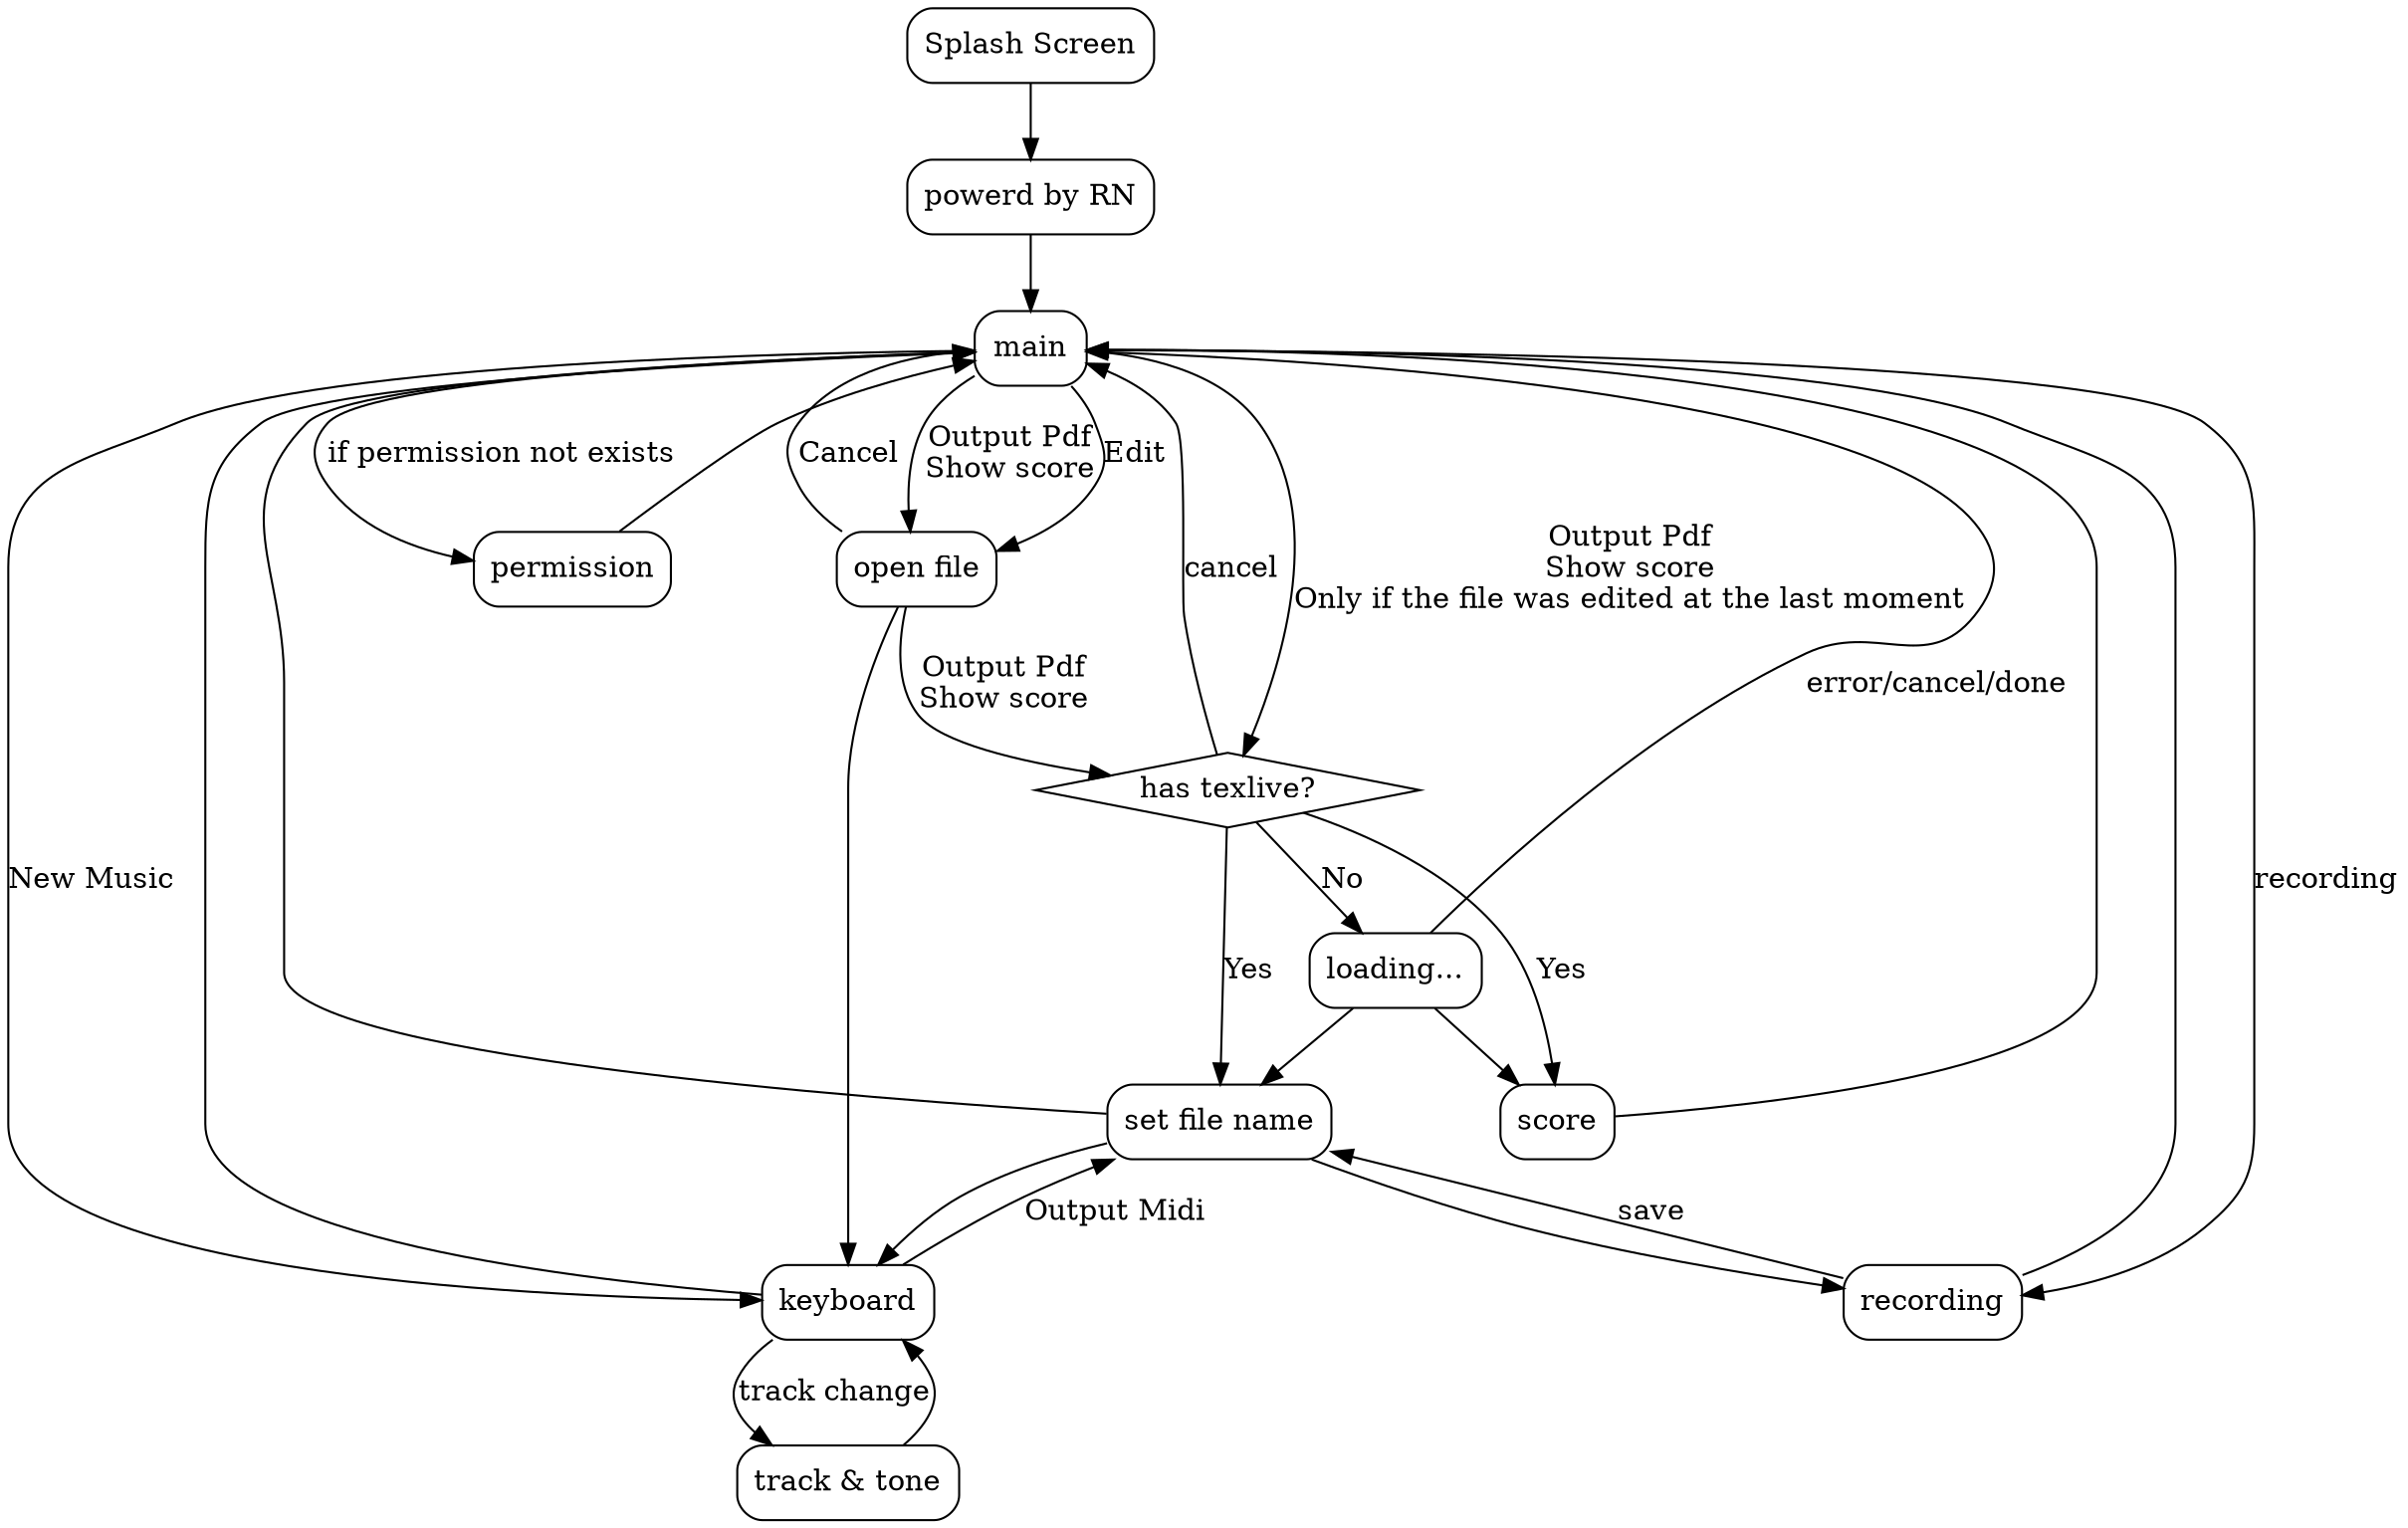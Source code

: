 digraph G {
    rankdir="TD"
    node[shape="box",style="rounded"]

    logo[label="Splash Screen"]
    rn[label="powerd by RN"]
    main[label="main"]
    file[label="set file name"]
    ofile[label="open file"]
    kbd[label="keyboard"]
    score[label="score"]
    dl[label="loading..."]
    tex[label="has texlive?", shape="diamond", style=""]
    track[label="track & tone"]
    auth[label="permission"]

    rec[label="recording"]

    logo -> rn
    rn -> main
    main -> auth[label="if permission not exists"]
    auth -> main
    kbd -> file[label="Output Midi"]
    file -> kbd
    main -> ofile[label="Output Pdf\nShow score"]
    main -> tex[label="Output Pdf\nShow score\nOnly if the file was edited at the last moment"]
    ofile -> tex[label="Output Pdf\nShow score"]
    tex-> main[label="cancel"]
    tex -> dl[label="No"]
    tex -> file[label="Yes"]
    tex -> score[label="Yes"]
    main->rec[label="recording"]
    rec -> file[label="save"]
    file -> rec
    rec -> main
    dl -> file
    dl -> score
    dl -> main[label="error/cancel/done"]
    file -> main
    main -> kbd[label="New Music"]
    main -> ofile[label="Edit"]
    ofile -> main[label="Cancel"]
    ofile -> kbd
    kbd -> main
    kbd -> track[label="track change"]
    track -> kbd
    score -> main

}
